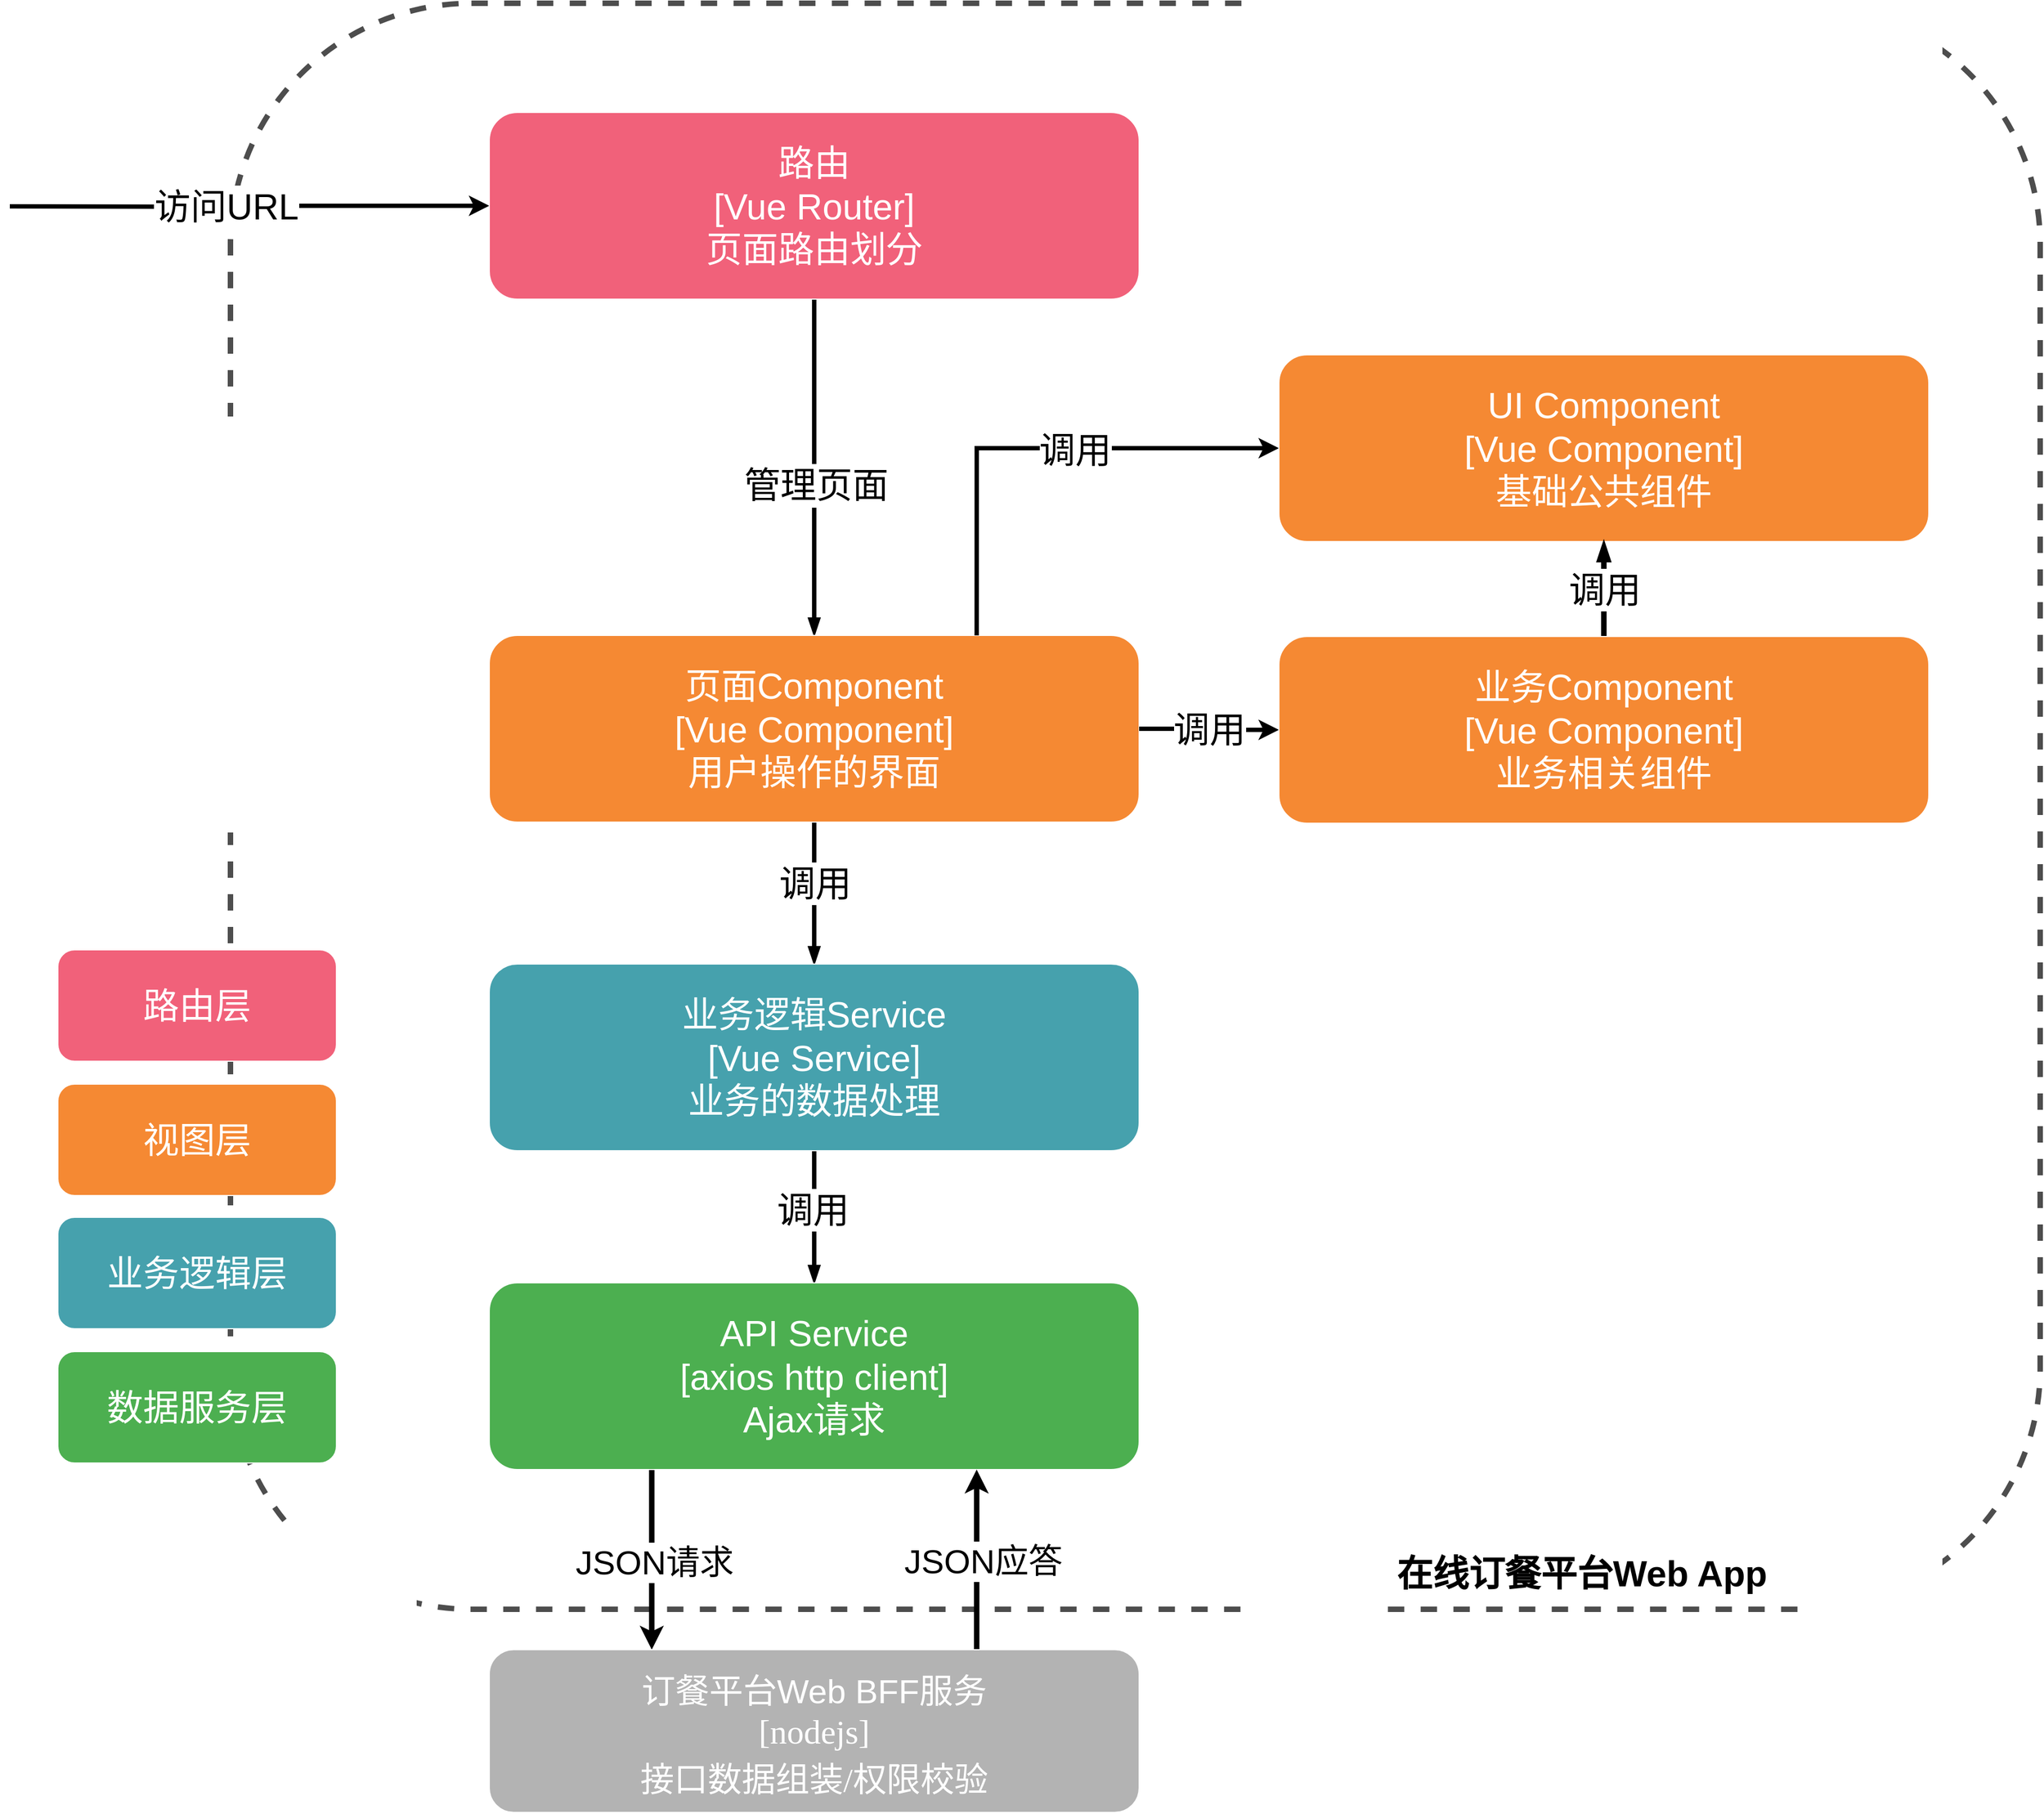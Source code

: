 <mxfile version="15.8.7" type="device"><diagram id="HPGfvYy6hlYAlTZW8-Bg" name="Page-1"><mxGraphModel dx="3399" dy="-1900" grid="1" gridSize="10" guides="1" tooltips="1" connect="1" arrows="1" fold="1" page="1" pageScale="1" pageWidth="850" pageHeight="1100" math="0" shadow="0"><root><mxCell id="0"/><mxCell id="1" parent="0"/><mxCell id="P1RHhKiObEHYak1OnjHz-1" value="&lt;meta charset=&quot;utf-8&quot;&gt;&lt;b style=&quot;font-weight: normal&quot; id=&quot;docs-internal-guid-96ab6c30-7fff-8fcf-6067-dfc314978c20&quot;&gt;&lt;p dir=&quot;ltr&quot; style=&quot;line-height: 1.2 ; text-align: center ; margin-top: 0pt ; margin-bottom: 0pt&quot;&gt;&lt;span style=&quot;font-size: 10pt; font-family: &amp;quot;noto sans sc&amp;quot;, sans-serif; color: rgb(255, 255, 255); background-color: transparent; font-weight: 400; font-style: normal; font-variant: normal; text-decoration: none; vertical-align: baseline;&quot;&gt;xx层&lt;/span&gt;&lt;/p&gt;&lt;br&gt;&lt;p dir=&quot;ltr&quot; style=&quot;line-height: 1.2 ; text-align: center ; margin-top: 0pt ; margin-bottom: 0pt&quot;&gt;&lt;span style=&quot;font-size: 10pt; font-family: &amp;quot;noto sans sc&amp;quot;, sans-serif; color: rgb(255, 255, 255); background-color: transparent; font-weight: 400; font-style: normal; font-variant: normal; text-decoration: none; vertical-align: baseline;&quot;&gt;xx层&lt;/span&gt;&lt;/p&gt;&lt;br&gt;&lt;p dir=&quot;ltr&quot; style=&quot;line-height: 1.2 ; text-align: center ; margin-top: 0pt ; margin-bottom: 0pt&quot;&gt;&lt;span style=&quot;font-size: 10pt; font-family: &amp;quot;noto sans sc&amp;quot;, sans-serif; color: rgb(255, 255, 255); background-color: transparent; font-weight: 400; font-style: normal; font-variant: normal; text-decoration: none; vertical-align: baseline;&quot;&gt;xx层&lt;/span&gt;&lt;/p&gt;&lt;/b&gt;&lt;br class=&quot;Apple-interchange-newline&quot;&gt;" style="rounded=1;whiteSpace=wrap;html=1;fontSize=33;fontColor=#FFFFFF;strokeColor=#4D4D4D;fillColor=none;dashed=1;strokeWidth=5;" parent="1" vertex="1"><mxGeometry x="-193" y="3802" width="1657" height="1471" as="geometry"/></mxCell><mxCell id="P1RHhKiObEHYak1OnjHz-2" style="edgeStyle=orthogonalEdgeStyle;rounded=0;orthogonalLoop=1;jettySize=auto;html=1;exitX=0.5;exitY=1;exitDx=0;exitDy=0;entryX=0.5;entryY=0;entryDx=0;entryDy=0;fontSize=33;fontColor=#FFFFFF;endArrow=blockThin;endFill=1;strokeColor=#000000;strokeWidth=4;" parent="1" source="P1RHhKiObEHYak1OnjHz-6" target="P1RHhKiObEHYak1OnjHz-9" edge="1"><mxGeometry relative="1" as="geometry"/></mxCell><mxCell id="P1RHhKiObEHYak1OnjHz-3" value="管理页面" style="edgeLabel;html=1;align=center;verticalAlign=top;resizable=0;points=[];fontSize=33;fontColor=#000000;rotation=0;horizontal=1;fontStyle=0" parent="P1RHhKiObEHYak1OnjHz-2" vertex="1" connectable="0"><mxGeometry x="-0.062" y="1" relative="1" as="geometry"><mxPoint y="-1" as="offset"/></mxGeometry></mxCell><mxCell id="P1RHhKiObEHYak1OnjHz-4" style="edgeStyle=orthogonalEdgeStyle;rounded=0;orthogonalLoop=1;jettySize=auto;html=1;exitX=0;exitY=0.5;exitDx=0;exitDy=0;fontSize=33;fontColor=#000000;endArrow=none;endFill=0;strokeColor=#000000;strokeWidth=4;startArrow=classic;startFill=1;" parent="1" source="P1RHhKiObEHYak1OnjHz-6" edge="1"><mxGeometry relative="1" as="geometry"><mxPoint x="-395" y="3988.0" as="targetPoint"/></mxGeometry></mxCell><mxCell id="P1RHhKiObEHYak1OnjHz-5" value="访问URL" style="edgeLabel;html=1;align=center;verticalAlign=middle;resizable=0;points=[];fontSize=33;fontColor=#000000;" parent="P1RHhKiObEHYak1OnjHz-4" vertex="1" connectable="0"><mxGeometry x="-0.061" y="5" relative="1" as="geometry"><mxPoint x="-35" y="-5" as="offset"/></mxGeometry></mxCell><mxCell id="P1RHhKiObEHYak1OnjHz-6" value="&lt;font color=&quot;#ffffff&quot;&gt;路由&lt;br&gt;[Vue Router]&lt;br&gt;页面路由划分&lt;/font&gt;" style="rounded=1;whiteSpace=wrap;html=1;fontSize=33;strokeColor=#FFFFFF;fillColor=#f1617a;" parent="1" vertex="1"><mxGeometry x="44" y="3902" width="595" height="171" as="geometry"/></mxCell><mxCell id="P1RHhKiObEHYak1OnjHz-7" style="edgeStyle=orthogonalEdgeStyle;orthogonalLoop=1;jettySize=auto;html=1;exitX=0.5;exitY=1;exitDx=0;exitDy=0;entryX=0.5;entryY=0;entryDx=0;entryDy=0;fontSize=33;fontColor=#FFFFFF;endArrow=blockThin;endFill=1;strokeColor=#000000;strokeWidth=4;curved=1;" parent="1" source="P1RHhKiObEHYak1OnjHz-9" target="P1RHhKiObEHYak1OnjHz-18" edge="1"><mxGeometry relative="1" as="geometry"/></mxCell><mxCell id="P1RHhKiObEHYak1OnjHz-8" value="调用" style="edgeLabel;html=1;align=center;verticalAlign=middle;resizable=0;points=[];fontSize=33;fontColor=#000000;" parent="P1RHhKiObEHYak1OnjHz-7" vertex="1" connectable="0"><mxGeometry x="-0.146" relative="1" as="geometry"><mxPoint as="offset"/></mxGeometry></mxCell><mxCell id="P1RHhKiObEHYak1OnjHz-9" value="&lt;font color=&quot;#ffffff&quot;&gt;页面Component&lt;br&gt;[Vue&amp;nbsp;&lt;/font&gt;&lt;span style=&quot;color: rgb(255 , 255 , 255)&quot;&gt;Component&lt;/span&gt;&lt;font color=&quot;#ffffff&quot;&gt;]&lt;br&gt;用户操作的界面&lt;br&gt;&lt;/font&gt;" style="rounded=1;whiteSpace=wrap;html=1;fontSize=33;strokeColor=#FFFFFF;fillColor=#f58933;" parent="1" vertex="1"><mxGeometry x="44" y="4381" width="595" height="171" as="geometry"/></mxCell><mxCell id="P1RHhKiObEHYak1OnjHz-10" style="edgeStyle=orthogonalEdgeStyle;rounded=0;orthogonalLoop=1;jettySize=auto;html=1;exitX=0;exitY=0.5;exitDx=0;exitDy=0;entryX=0.75;entryY=0;entryDx=0;entryDy=0;fontSize=33;fontColor=#FFFFFF;endArrow=none;endFill=0;strokeColor=#000000;strokeWidth=4;startArrow=classic;startFill=1;" parent="1" source="P1RHhKiObEHYak1OnjHz-12" target="P1RHhKiObEHYak1OnjHz-9" edge="1"><mxGeometry relative="1" as="geometry"/></mxCell><mxCell id="P1RHhKiObEHYak1OnjHz-11" value="调用" style="edgeLabel;html=1;align=center;verticalAlign=middle;resizable=0;points=[];fontSize=33;fontColor=#000000;" parent="P1RHhKiObEHYak1OnjHz-10" vertex="1" connectable="0"><mxGeometry x="-0.161" y="1" relative="1" as="geometry"><mxPoint x="1" as="offset"/></mxGeometry></mxCell><mxCell id="P1RHhKiObEHYak1OnjHz-12" value="&lt;font color=&quot;#ffffff&quot;&gt;UI Component&lt;br&gt;[Vue&amp;nbsp;&lt;/font&gt;&lt;span style=&quot;color: rgb(255 , 255 , 255)&quot;&gt;Component&lt;/span&gt;&lt;font color=&quot;#ffffff&quot;&gt;]&lt;br&gt;基础公共组件&lt;br&gt;&lt;/font&gt;" style="rounded=1;whiteSpace=wrap;html=1;fontSize=33;strokeColor=#FFFFFF;fillColor=#F58933;" parent="1" vertex="1"><mxGeometry x="767" y="4124" width="595" height="171" as="geometry"/></mxCell><mxCell id="P1RHhKiObEHYak1OnjHz-13" value="&lt;font color=&quot;#000000&quot;&gt;调用&lt;/font&gt;" style="edgeStyle=orthogonalEdgeStyle;rounded=0;orthogonalLoop=1;jettySize=auto;html=1;exitX=0;exitY=0.5;exitDx=0;exitDy=0;entryX=1;entryY=0.5;entryDx=0;entryDy=0;fontSize=33;fontColor=#FFFFFF;endArrow=none;endFill=0;strokeColor=#000000;strokeWidth=4;startArrow=classic;startFill=1;" parent="1" source="P1RHhKiObEHYak1OnjHz-15" target="P1RHhKiObEHYak1OnjHz-9" edge="1"><mxGeometry relative="1" as="geometry"/></mxCell><mxCell id="P1RHhKiObEHYak1OnjHz-14" value="&lt;font color=&quot;#000000&quot;&gt;调用&lt;/font&gt;" style="edgeStyle=orthogonalEdgeStyle;rounded=0;orthogonalLoop=1;jettySize=auto;html=1;exitX=0.5;exitY=0;exitDx=0;exitDy=0;entryX=0.5;entryY=1;entryDx=0;entryDy=0;fontSize=33;fontColor=#FFFFFF;endArrow=blockThin;endFill=1;strokeColor=#000000;strokeWidth=5;" parent="1" source="P1RHhKiObEHYak1OnjHz-15" target="P1RHhKiObEHYak1OnjHz-12" edge="1"><mxGeometry relative="1" as="geometry"/></mxCell><mxCell id="P1RHhKiObEHYak1OnjHz-15" value="&lt;font color=&quot;#ffffff&quot;&gt;业务Component&lt;br&gt;[Vue Component]&lt;br&gt;业务相关组件&lt;/font&gt;" style="rounded=1;whiteSpace=wrap;html=1;fontSize=33;strokeColor=#FFFFFF;fillColor=#F58933;" parent="1" vertex="1"><mxGeometry x="767" y="4382" width="595" height="171" as="geometry"/></mxCell><mxCell id="P1RHhKiObEHYak1OnjHz-16" style="edgeStyle=orthogonalEdgeStyle;rounded=0;orthogonalLoop=1;jettySize=auto;html=1;exitX=0.5;exitY=1;exitDx=0;exitDy=0;entryX=0.5;entryY=0;entryDx=0;entryDy=0;fontSize=33;fontColor=#FFFFFF;endArrow=blockThin;endFill=1;strokeColor=#000000;strokeWidth=4;" parent="1" source="P1RHhKiObEHYak1OnjHz-18" target="P1RHhKiObEHYak1OnjHz-21" edge="1"><mxGeometry relative="1" as="geometry"/></mxCell><mxCell id="P1RHhKiObEHYak1OnjHz-17" value="调用" style="edgeLabel;html=1;align=center;verticalAlign=middle;resizable=0;points=[];fontSize=33;fontColor=#000000;" parent="P1RHhKiObEHYak1OnjHz-16" vertex="1" connectable="0"><mxGeometry x="-0.099" y="-2" relative="1" as="geometry"><mxPoint y="-1" as="offset"/></mxGeometry></mxCell><mxCell id="P1RHhKiObEHYak1OnjHz-18" value="&lt;font color=&quot;#ffffff&quot;&gt;业务逻辑Service&lt;br&gt;[Vue Service&lt;/font&gt;&lt;font color=&quot;#ffffff&quot;&gt;]&lt;br&gt;业务的数据处理&lt;br&gt;&lt;/font&gt;" style="rounded=1;whiteSpace=wrap;html=1;fontSize=33;strokeColor=#FFFFFF;fillColor=#46a1ad;" parent="1" vertex="1"><mxGeometry x="44" y="4682" width="595" height="171" as="geometry"/></mxCell><mxCell id="P1RHhKiObEHYak1OnjHz-19" style="edgeStyle=orthogonalEdgeStyle;curved=1;orthogonalLoop=1;jettySize=auto;html=1;exitX=0.25;exitY=1;exitDx=0;exitDy=0;entryX=0.25;entryY=0;entryDx=0;entryDy=0;fontSize=31;fontColor=#FFFFFF;startArrow=none;startFill=0;endArrow=classic;endFill=1;strokeColor=#000000;strokeWidth=5;" parent="1" source="P1RHhKiObEHYak1OnjHz-21" target="P1RHhKiObEHYak1OnjHz-30" edge="1"><mxGeometry relative="1" as="geometry"/></mxCell><mxCell id="P1RHhKiObEHYak1OnjHz-20" value="&lt;font color=&quot;#000000&quot;&gt;JSON请求&lt;/font&gt;" style="edgeLabel;html=1;align=center;verticalAlign=top;resizable=0;points=[];fontSize=31;fontColor=#FFFFFF;" parent="P1RHhKiObEHYak1OnjHz-19" vertex="1" connectable="0"><mxGeometry x="-0.273" y="2" relative="1" as="geometry"><mxPoint as="offset"/></mxGeometry></mxCell><mxCell id="P1RHhKiObEHYak1OnjHz-21" value="&lt;font color=&quot;#ffffff&quot;&gt;API Service&lt;br&gt;[axios http client&lt;/font&gt;&lt;font color=&quot;#ffffff&quot;&gt;]&lt;br&gt;Ajax请求&lt;br&gt;&lt;/font&gt;" style="rounded=1;whiteSpace=wrap;html=1;fontSize=33;strokeColor=#FFFFFF;fillColor=#4caf50;" parent="1" vertex="1"><mxGeometry x="44" y="4974" width="595" height="171" as="geometry"/></mxCell><mxCell id="P1RHhKiObEHYak1OnjHz-22" value="" style="group" parent="1" vertex="1" connectable="0"><mxGeometry x="-351" y="4669" width="255" height="470" as="geometry"/></mxCell><mxCell id="P1RHhKiObEHYak1OnjHz-23" value="&lt;font color=&quot;#ffffff&quot;&gt;路由层&lt;/font&gt;" style="rounded=1;whiteSpace=wrap;html=1;fontSize=33;strokeColor=#FFFFFF;fillColor=#f1617a;" parent="P1RHhKiObEHYak1OnjHz-22" vertex="1"><mxGeometry width="255" height="102" as="geometry"/></mxCell><mxCell id="P1RHhKiObEHYak1OnjHz-24" value="&lt;font color=&quot;#ffffff&quot;&gt;视图层&lt;/font&gt;" style="rounded=1;whiteSpace=wrap;html=1;fontSize=33;strokeColor=#FFFFFF;fillColor=#F58933;" parent="P1RHhKiObEHYak1OnjHz-22" vertex="1"><mxGeometry y="123" width="255" height="102" as="geometry"/></mxCell><mxCell id="P1RHhKiObEHYak1OnjHz-25" value="&lt;font color=&quot;#ffffff&quot;&gt;业务逻辑层&lt;/font&gt;" style="rounded=1;whiteSpace=wrap;html=1;fontSize=33;strokeColor=#FFFFFF;fillColor=#46A1AD;" parent="P1RHhKiObEHYak1OnjHz-22" vertex="1"><mxGeometry y="245" width="255" height="102" as="geometry"/></mxCell><mxCell id="P1RHhKiObEHYak1OnjHz-26" value="&lt;font color=&quot;#ffffff&quot;&gt;数据服务层&lt;/font&gt;" style="rounded=1;whiteSpace=wrap;html=1;fontSize=33;strokeColor=#FFFFFF;fillColor=#4CAF50;" parent="P1RHhKiObEHYak1OnjHz-22" vertex="1"><mxGeometry y="368" width="255" height="102" as="geometry"/></mxCell><mxCell id="P1RHhKiObEHYak1OnjHz-27" value="&lt;b&gt;在线订餐平台Web App&lt;/b&gt;" style="text;html=1;resizable=0;autosize=1;align=center;verticalAlign=middle;points=[];fillColor=none;strokeColor=none;rounded=0;dashed=1;fontSize=33;fontColor=#000000;" parent="1" vertex="1"><mxGeometry x="869" y="5218" width="349" height="44" as="geometry"/></mxCell><mxCell id="P1RHhKiObEHYak1OnjHz-28" style="edgeStyle=orthogonalEdgeStyle;curved=1;orthogonalLoop=1;jettySize=auto;html=1;exitX=0.75;exitY=0;exitDx=0;exitDy=0;entryX=0.75;entryY=1;entryDx=0;entryDy=0;fontSize=31;fontColor=#FFFFFF;startArrow=none;startFill=0;endArrow=classic;endFill=1;strokeColor=#000000;strokeWidth=5;" parent="1" source="P1RHhKiObEHYak1OnjHz-30" target="P1RHhKiObEHYak1OnjHz-21" edge="1"><mxGeometry relative="1" as="geometry"/></mxCell><mxCell id="P1RHhKiObEHYak1OnjHz-29" value="JSON应答" style="edgeLabel;html=1;align=center;verticalAlign=middle;resizable=0;points=[];fontSize=31;fontColor=#000000;" parent="P1RHhKiObEHYak1OnjHz-28" vertex="1" connectable="0"><mxGeometry x="0.121" y="5" relative="1" as="geometry"><mxPoint x="10" y="11" as="offset"/></mxGeometry></mxCell><mxCell id="P1RHhKiObEHYak1OnjHz-30" value="&lt;p class=&quot;p1&quot; style=&quot;margin: 0px; font-stretch: normal; font-size: 31px; line-height: normal;&quot;&gt;&lt;font color=&quot;#ffffff&quot; style=&quot;font-size: 31px;&quot;&gt;&lt;span class=&quot;s1&quot; style=&quot;font-stretch: normal; line-height: normal; font-family: &amp;quot;pingfang sc&amp;quot;; font-size: 31px;&quot;&gt;订餐平台&lt;/span&gt;&lt;span class=&quot;s2&quot; style=&quot;font-size: 31px;&quot;&gt;Web BFF&lt;/span&gt;&lt;span class=&quot;s1&quot; style=&quot;font-stretch: normal; line-height: normal; font-family: &amp;quot;pingfang sc&amp;quot;; font-size: 31px;&quot;&gt;服务&lt;br style=&quot;font-size: 31px;&quot;&gt;[nodejs]&lt;br style=&quot;font-size: 31px;&quot;&gt;接口数据组装/权限校验&lt;/span&gt;&lt;/font&gt;&lt;/p&gt;" style="rounded=1;whiteSpace=wrap;html=1;fontSize=31;strokeColor=#FFFFFF;fillColor=#B3B3B3;" parent="1" vertex="1"><mxGeometry x="44" y="5310" width="595" height="149" as="geometry"/></mxCell></root></mxGraphModel></diagram></mxfile>